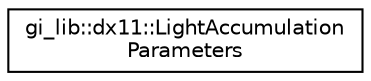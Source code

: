 digraph "Graphical Class Hierarchy"
{
  edge [fontname="Helvetica",fontsize="10",labelfontname="Helvetica",labelfontsize="10"];
  node [fontname="Helvetica",fontsize="10",shape=record];
  rankdir="LR";
  Node1 [label="gi_lib::dx11::LightAccumulation\lParameters",height=0.2,width=0.4,color="black", fillcolor="white", style="filled",URL="$structgi__lib_1_1dx11_1_1_light_accumulation_parameters.html",tooltip="Constant buffer used to pass parameters to the light accumulation shader. "];
}
